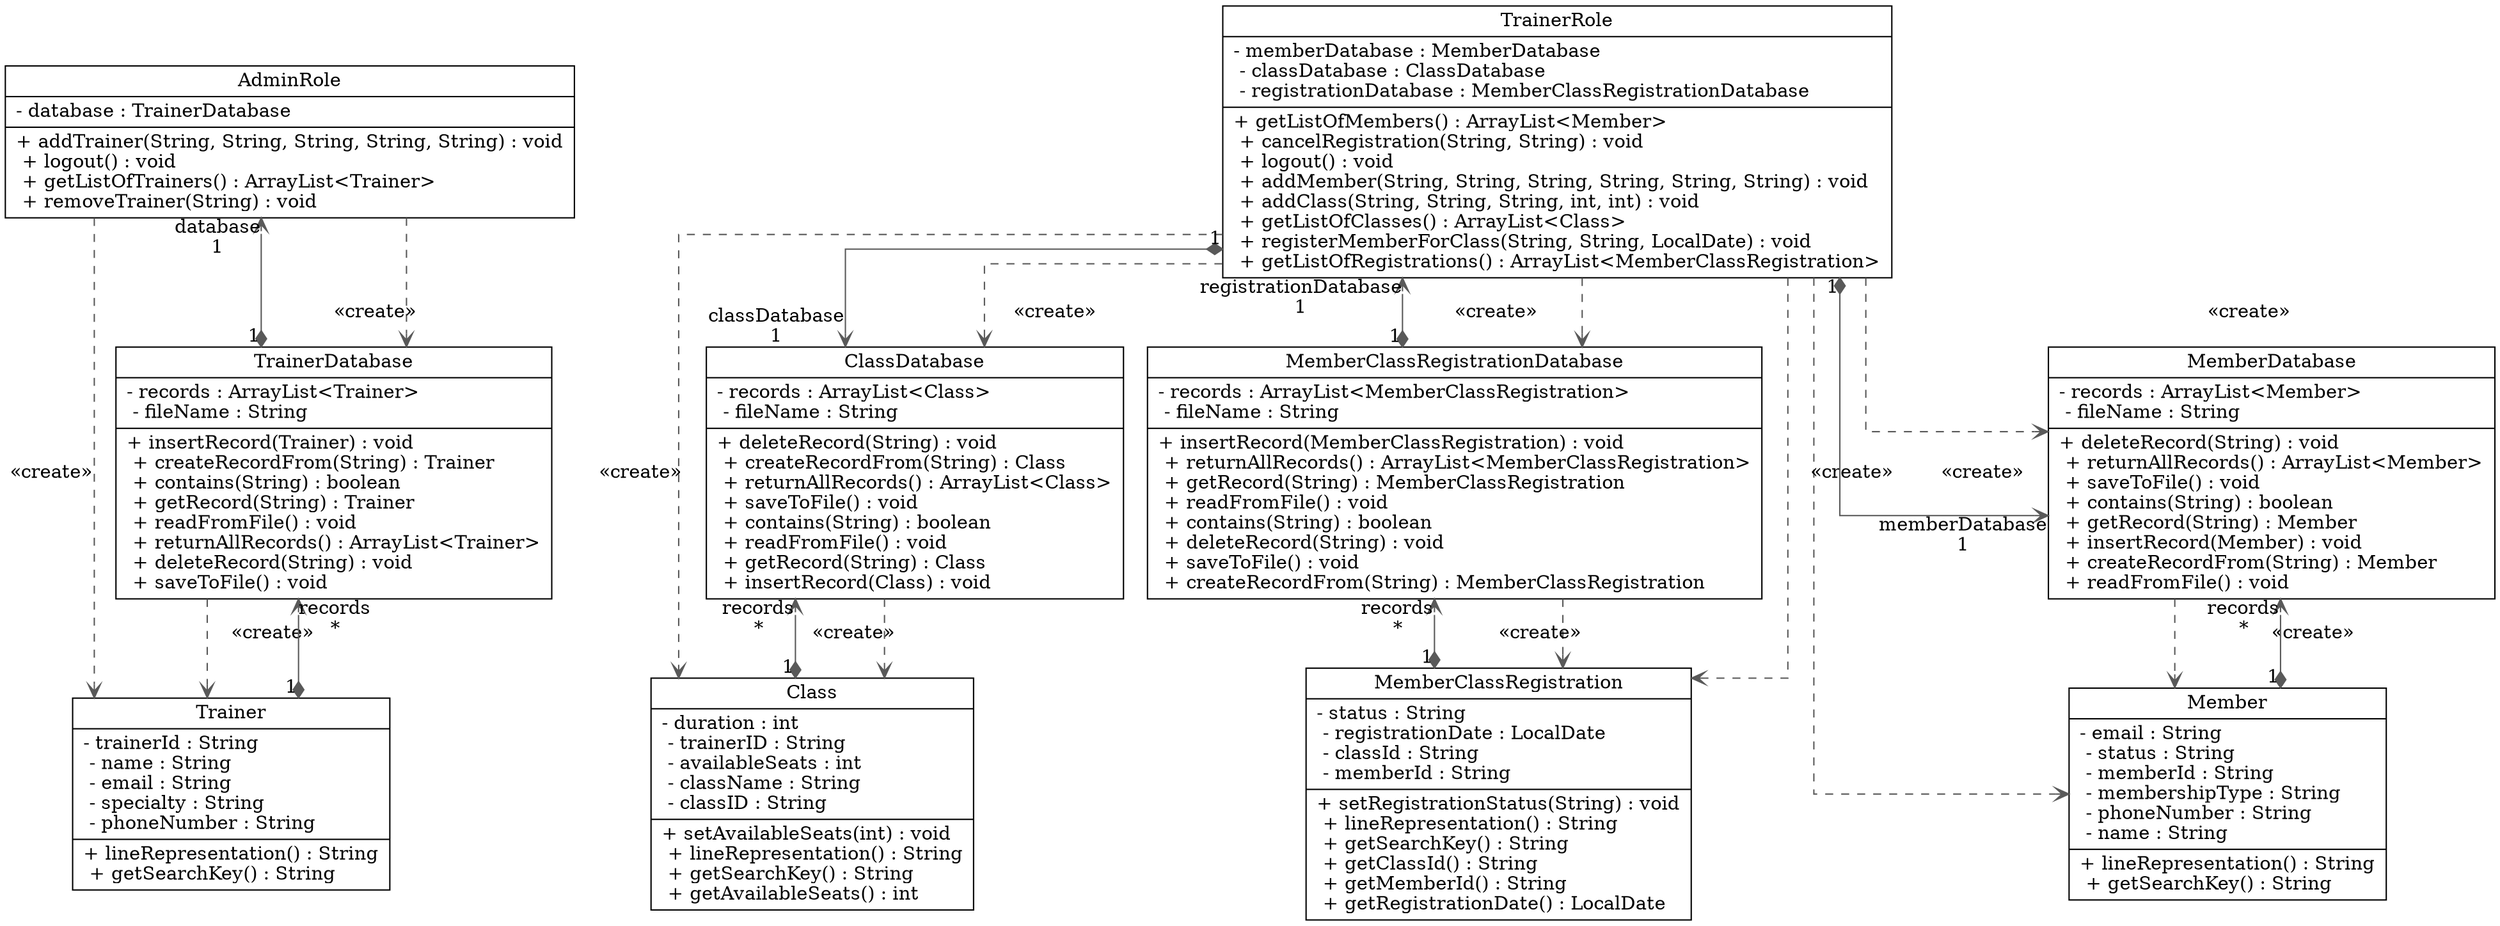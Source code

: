 digraph "Lab4" {

splines  = ortho;
fontname = "Inconsolata";

node [colorscheme = ylgnbu4];
edge [colorscheme = dark28, dir = both];

AdminRole                       [shape = record, label = "{ AdminRole | - database : TrainerDatabase\l|+ addTrainer(String, String, String, String, String) : void\l + logout() : void\l + getListOfTrainers() : ArrayList\<Trainer\>\l + removeTrainer(String) : void\l }"];
Class                           [shape = record, label = "{ Class | - duration : int\l - trainerID : String\l - availableSeats : int\l - className : String\l - classID : String\l|+ setAvailableSeats(int) : void\l + lineRepresentation() : String\l + getSearchKey() : String\l + getAvailableSeats() : int\l }"];
ClassDatabase                   [shape = record, label = "{ ClassDatabase | - records : ArrayList\<Class\>\l - fileName : String\l|+ deleteRecord(String) : void\l + createRecordFrom(String) : Class\l + returnAllRecords() : ArrayList\<Class\>\l + saveToFile() : void\l + contains(String) : boolean\l + readFromFile() : void\l + getRecord(String) : Class\l + insertRecord(Class) : void\l }"];
Member                          [shape = record, label = "{ Member | - email : String\l - status : String\l - memberId : String\l - membershipType : String\l - phoneNumber : String\l - name : String\l|+ lineRepresentation() : String\l + getSearchKey() : String\l }"];
MemberClassRegistration         [shape = record, label = "{ MemberClassRegistration | - status : String\l - registrationDate : LocalDate\l - classId : String\l - memberId : String\l|+ setRegistrationStatus(String) : void\l + lineRepresentation() : String\l + getSearchKey() : String\l + getClassId() : String\l + getMemberId() : String\l + getRegistrationDate() : LocalDate\l }"];
MemberClassRegistrationDatabase [shape = record, label = "{ MemberClassRegistrationDatabase | - records : ArrayList\<MemberClassRegistration\>\l - fileName : String\l|+ insertRecord(MemberClassRegistration) : void\l + returnAllRecords() : ArrayList\<MemberClassRegistration\>\l + getRecord(String) : MemberClassRegistration\l + readFromFile() : void\l + contains(String) : boolean\l + deleteRecord(String) : void\l + saveToFile() : void\l + createRecordFrom(String) : MemberClassRegistration\l }"];
MemberDatabase                  [shape = record, label = "{ MemberDatabase | - records : ArrayList\<Member\>\l - fileName : String\l|+ deleteRecord(String) : void\l + returnAllRecords() : ArrayList\<Member\>\l + saveToFile() : void\l + contains(String) : boolean\l + getRecord(String) : Member\l + insertRecord(Member) : void\l + createRecordFrom(String) : Member\l + readFromFile() : void\l }"];
Trainer                         [shape = record, label = "{ Trainer | - trainerId : String\l - name : String\l - email : String\l - specialty : String\l - phoneNumber : String\l|+ lineRepresentation() : String\l + getSearchKey() : String\l }"];
TrainerDatabase                 [shape = record, label = "{ TrainerDatabase | - records : ArrayList\<Trainer\>\l - fileName : String\l|+ insertRecord(Trainer) : void\l + createRecordFrom(String) : Trainer\l + contains(String) : boolean\l + getRecord(String) : Trainer\l + readFromFile() : void\l + returnAllRecords() : ArrayList\<Trainer\>\l + deleteRecord(String) : void\l + saveToFile() : void\l }"];
TrainerRole                     [shape = record, label = "{ TrainerRole | - memberDatabase : MemberDatabase\l - classDatabase : ClassDatabase\l - registrationDatabase : MemberClassRegistrationDatabase\l|+ getListOfMembers() : ArrayList\<Member\>\l + cancelRegistration(String, String) : void\l + logout() : void\l + addMember(String, String, String, String, String, String) : void\l + addClass(String, String, String, int, int) : void\l + getListOfClasses() : ArrayList\<Class\>\l + registerMemberForClass(String, String, LocalDate) : void\l + getListOfRegistrations() : ArrayList\<MemberClassRegistration\>\l }"];

AdminRole                       -> Trainer                         [color = "#595959", style = dashed, arrowtail = none    , arrowhead = vee     , taillabel = "", label = "«create»", headlabel = ""];
AdminRole                       -> TrainerDatabase                 [color = "#595959", style = solid , arrowtail = diamond , arrowhead = vee     , taillabel = "1", label = "", headlabel = "database\n1"];
AdminRole                       -> TrainerDatabase                 [color = "#595959", style = dashed, arrowtail = none    , arrowhead = vee     , taillabel = "", label = "«create»", headlabel = ""];
ClassDatabase                   -> Class                           [color = "#595959", style = solid , arrowtail = diamond , arrowhead = vee     , taillabel = "1", label = "", headlabel = "records\n*"];
ClassDatabase                   -> Class                           [color = "#595959", style = dashed, arrowtail = none    , arrowhead = vee     , taillabel = "", label = "«create»", headlabel = ""];
MemberClassRegistrationDatabase -> MemberClassRegistration         [color = "#595959", style = solid , arrowtail = diamond , arrowhead = vee     , taillabel = "1", label = "", headlabel = "records\n*"];
MemberClassRegistrationDatabase -> MemberClassRegistration         [color = "#595959", style = dashed, arrowtail = none    , arrowhead = vee     , taillabel = "", label = "«create»", headlabel = ""];
MemberDatabase                  -> Member                          [color = "#595959", style = dashed, arrowtail = none    , arrowhead = vee     , taillabel = "", label = "«create»", headlabel = ""];
MemberDatabase                  -> Member                          [color = "#595959", style = solid , arrowtail = diamond , arrowhead = vee     , taillabel = "1", label = "", headlabel = "records\n*"];
TrainerDatabase                 -> Trainer                         [color = "#595959", style = dashed, arrowtail = none    , arrowhead = vee     , taillabel = "", label = "«create»", headlabel = ""];
TrainerDatabase                 -> Trainer                         [color = "#595959", style = solid , arrowtail = diamond , arrowhead = vee     , taillabel = "1", label = "", headlabel = "records\n*"];
TrainerRole                     -> Class                           [color = "#595959", style = dashed, arrowtail = none    , arrowhead = vee     , taillabel = "", label = "«create»", headlabel = ""];
TrainerRole                     -> ClassDatabase                   [color = "#595959", style = solid , arrowtail = diamond , arrowhead = vee     , taillabel = "1", label = "", headlabel = "classDatabase\n1"];
TrainerRole                     -> ClassDatabase                   [color = "#595959", style = dashed, arrowtail = none    , arrowhead = vee     , taillabel = "", label = "«create»", headlabel = ""];
TrainerRole                     -> Member                          [color = "#595959", style = dashed, arrowtail = none    , arrowhead = vee     , taillabel = "", label = "«create»", headlabel = ""];
TrainerRole                     -> MemberClassRegistration         [color = "#595959", style = dashed, arrowtail = none    , arrowhead = vee     , taillabel = "", label = "«create»", headlabel = ""];
TrainerRole                     -> MemberClassRegistrationDatabase [color = "#595959", style = solid , arrowtail = diamond , arrowhead = vee     , taillabel = "1", label = "", headlabel = "registrationDatabase\n1"];
TrainerRole                     -> MemberClassRegistrationDatabase [color = "#595959", style = dashed, arrowtail = none    , arrowhead = vee     , taillabel = "", label = "«create»", headlabel = ""];
TrainerRole                     -> MemberDatabase                  [color = "#595959", style = dashed, arrowtail = none    , arrowhead = vee     , taillabel = "", label = "«create»", headlabel = ""];
TrainerRole                     -> MemberDatabase                  [color = "#595959", style = solid , arrowtail = diamond , arrowhead = vee     , taillabel = "1", label = "", headlabel = "memberDatabase\n1"];

}
